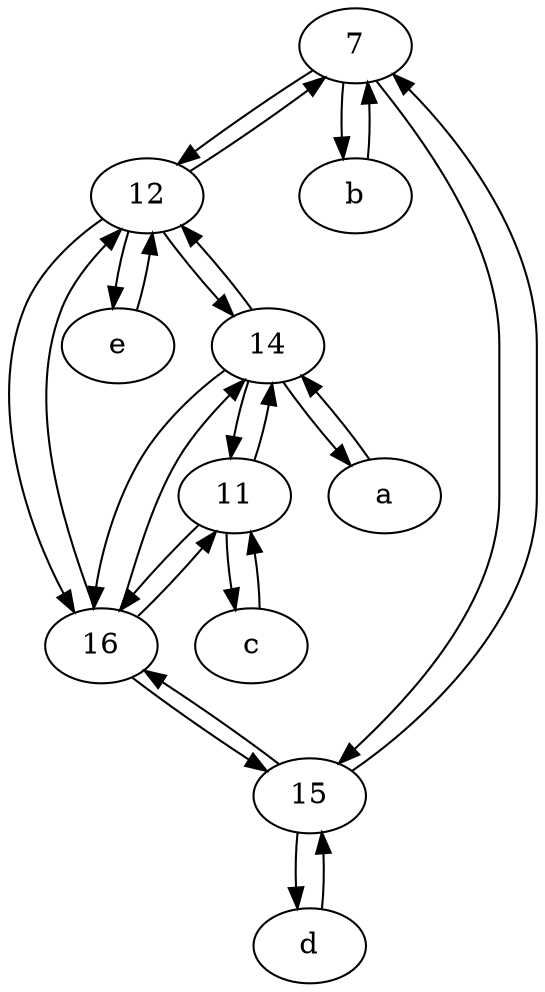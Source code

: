 digraph  {
	7;
	11;
	16;
	e [pos="30,50!"];
	c [pos="20,10!"];
	12;
	b [pos="50,20!"];
	a [pos="40,10!"];
	15;
	14;
	d [pos="20,30!"];
	15 -> 7;
	d -> 15;
	14 -> 11;
	16 -> 12;
	12 -> 16;
	16 -> 15;
	16 -> 14;
	11 -> 14;
	11 -> 16;
	e -> 12;
	11 -> c;
	14 -> a;
	12 -> 7;
	b -> 7;
	7 -> 15;
	15 -> 16;
	c -> 11;
	14 -> 12;
	16 -> 11;
	7 -> b;
	7 -> 12;
	12 -> 14;
	a -> 14;
	14 -> 16;
	15 -> d;
	12 -> e;

	}